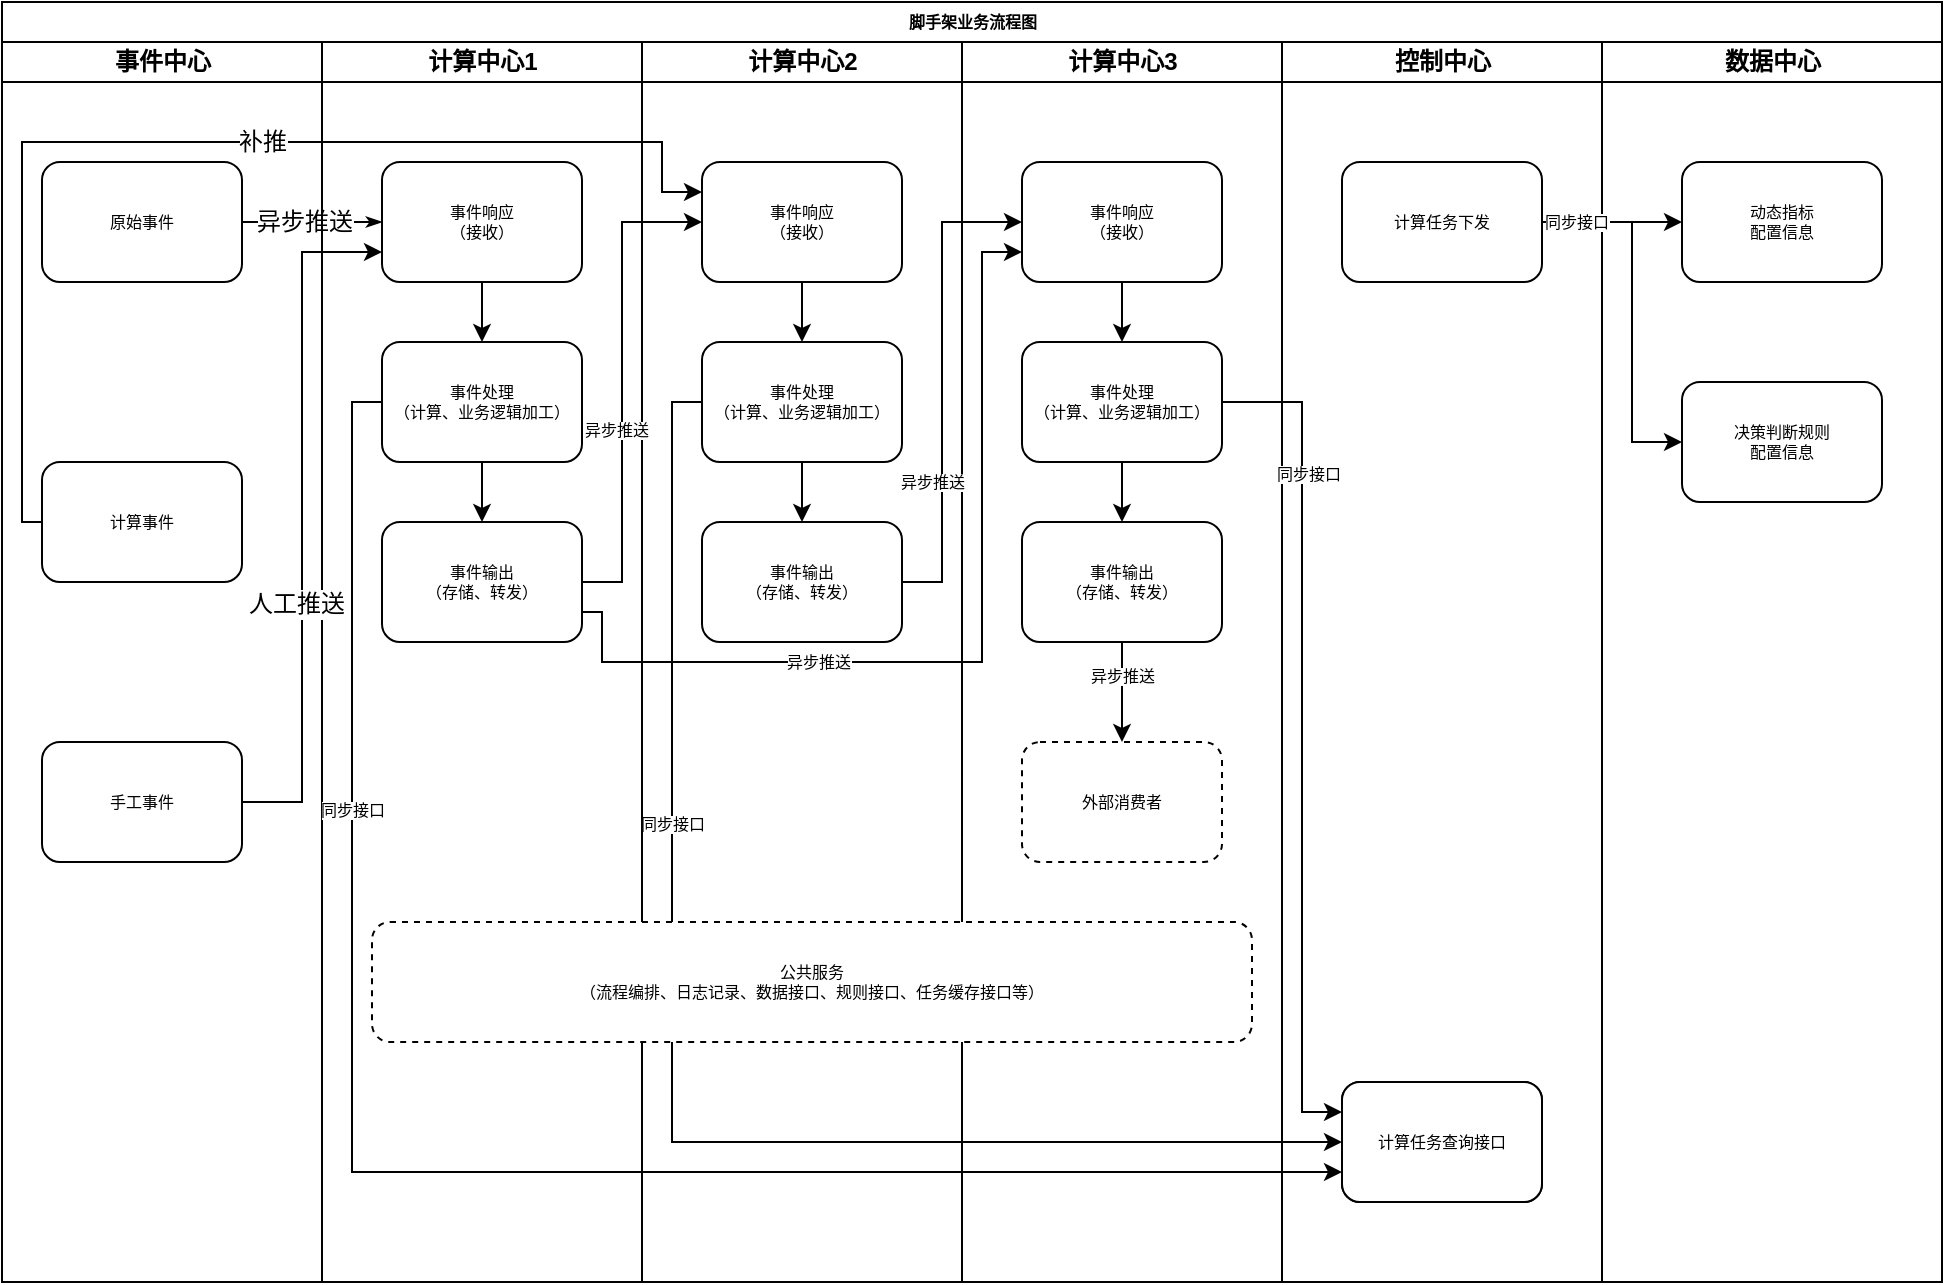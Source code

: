 <mxfile version="12.9.0" type="github">
  <diagram name="Page-1" id="74e2e168-ea6b-b213-b513-2b3c1d86103e">
    <mxGraphModel dx="1186" dy="551" grid="1" gridSize="10" guides="1" tooltips="1" connect="1" arrows="1" fold="1" page="1" pageScale="1" pageWidth="1100" pageHeight="850" background="#ffffff" math="0" shadow="0">
      <root>
        <mxCell id="0" />
        <mxCell id="1" parent="0" />
        <mxCell id="77e6c97f196da883-1" value="脚手架业务流程图" style="swimlane;html=1;childLayout=stackLayout;startSize=20;rounded=0;shadow=0;labelBackgroundColor=none;strokeWidth=1;fontFamily=Verdana;fontSize=8;align=center;" parent="1" vertex="1">
          <mxGeometry x="65" y="40" width="970" height="640" as="geometry" />
        </mxCell>
        <mxCell id="iI2FmbBAY16OOEgHfnBO-54" style="edgeStyle=orthogonalEdgeStyle;rounded=0;orthogonalLoop=1;jettySize=auto;html=1;entryX=0;entryY=0.5;entryDx=0;entryDy=0;exitX=0;exitY=0.5;exitDx=0;exitDy=0;verticalAlign=bottom;" parent="77e6c97f196da883-1" source="iI2FmbBAY16OOEgHfnBO-5" target="iI2FmbBAY16OOEgHfnBO-51" edge="1">
          <mxGeometry relative="1" as="geometry">
            <mxPoint x="345" y="200" as="sourcePoint" />
            <mxPoint x="730" y="510" as="targetPoint" />
            <Array as="points">
              <mxPoint x="335" y="200" />
              <mxPoint x="335" y="570" />
            </Array>
          </mxGeometry>
        </mxCell>
        <mxCell id="iI2FmbBAY16OOEgHfnBO-70" value="同步接口" style="text;html=1;align=center;verticalAlign=middle;resizable=0;points=[];labelBackgroundColor=#ffffff;fontSize=8;fontFamily=Verdana;" parent="iI2FmbBAY16OOEgHfnBO-54" vertex="1" connectable="0">
          <mxGeometry x="-0.349" relative="1" as="geometry">
            <mxPoint y="-9.17" as="offset" />
          </mxGeometry>
        </mxCell>
        <mxCell id="77e6c97f196da883-2" value="事件中心" style="swimlane;html=1;startSize=20;" parent="77e6c97f196da883-1" vertex="1">
          <mxGeometry y="20" width="160" height="620" as="geometry" />
        </mxCell>
        <mxCell id="77e6c97f196da883-8" value="原始事件" style="rounded=1;whiteSpace=wrap;html=1;shadow=0;labelBackgroundColor=none;strokeWidth=1;fontFamily=Verdana;fontSize=8;align=center;" parent="77e6c97f196da883-2" vertex="1">
          <mxGeometry x="20" y="60" width="100" height="60" as="geometry" />
        </mxCell>
        <mxCell id="77e6c97f196da883-9" value="计算事件" style="rounded=1;whiteSpace=wrap;html=1;shadow=0;labelBackgroundColor=none;strokeWidth=1;fontFamily=Verdana;fontSize=8;align=center;" parent="77e6c97f196da883-2" vertex="1">
          <mxGeometry x="20" y="210" width="100" height="60" as="geometry" />
        </mxCell>
        <mxCell id="iI2FmbBAY16OOEgHfnBO-1" value="手工事件" style="rounded=1;whiteSpace=wrap;html=1;shadow=0;labelBackgroundColor=none;strokeWidth=1;fontFamily=Verdana;fontSize=8;align=center;" parent="77e6c97f196da883-2" vertex="1">
          <mxGeometry x="20" y="350" width="100" height="60" as="geometry" />
        </mxCell>
        <mxCell id="77e6c97f196da883-26" style="edgeStyle=orthogonalEdgeStyle;rounded=1;html=1;labelBackgroundColor=none;startArrow=none;startFill=0;startSize=5;endArrow=classicThin;endFill=1;endSize=5;jettySize=auto;orthogonalLoop=1;strokeWidth=1;fontFamily=Verdana;fontSize=8" parent="77e6c97f196da883-1" source="77e6c97f196da883-8" target="77e6c97f196da883-11" edge="1">
          <mxGeometry relative="1" as="geometry" />
        </mxCell>
        <mxCell id="iI2FmbBAY16OOEgHfnBO-25" value="异步推送" style="text;html=1;align=center;verticalAlign=middle;resizable=0;points=[];labelBackgroundColor=#ffffff;" parent="77e6c97f196da883-26" vertex="1" connectable="0">
          <mxGeometry x="-0.124" relative="1" as="geometry">
            <mxPoint as="offset" />
          </mxGeometry>
        </mxCell>
        <mxCell id="77e6c97f196da883-3" value="计算中心1" style="swimlane;html=1;startSize=20;" parent="77e6c97f196da883-1" vertex="1">
          <mxGeometry x="160" y="20" width="160" height="620" as="geometry" />
        </mxCell>
        <mxCell id="iI2FmbBAY16OOEgHfnBO-15" value="" style="edgeStyle=orthogonalEdgeStyle;rounded=0;orthogonalLoop=1;jettySize=auto;html=1;" parent="77e6c97f196da883-3" source="77e6c97f196da883-11" target="iI2FmbBAY16OOEgHfnBO-2" edge="1">
          <mxGeometry relative="1" as="geometry" />
        </mxCell>
        <mxCell id="77e6c97f196da883-11" value="事件响应&lt;br&gt;（接收）" style="rounded=1;whiteSpace=wrap;html=1;shadow=0;labelBackgroundColor=none;strokeWidth=1;fontFamily=Verdana;fontSize=8;align=center;" parent="77e6c97f196da883-3" vertex="1">
          <mxGeometry x="30" y="60" width="100" height="60" as="geometry" />
        </mxCell>
        <mxCell id="iI2FmbBAY16OOEgHfnBO-16" value="" style="edgeStyle=orthogonalEdgeStyle;rounded=0;orthogonalLoop=1;jettySize=auto;html=1;" parent="77e6c97f196da883-3" source="iI2FmbBAY16OOEgHfnBO-2" target="iI2FmbBAY16OOEgHfnBO-3" edge="1">
          <mxGeometry relative="1" as="geometry" />
        </mxCell>
        <mxCell id="iI2FmbBAY16OOEgHfnBO-2" value="事件处理&lt;br&gt;（计算、业务逻辑加工）" style="rounded=1;whiteSpace=wrap;html=1;shadow=0;labelBackgroundColor=none;strokeWidth=1;fontFamily=Verdana;fontSize=8;align=center;" parent="77e6c97f196da883-3" vertex="1">
          <mxGeometry x="30" y="150" width="100" height="60" as="geometry" />
        </mxCell>
        <mxCell id="iI2FmbBAY16OOEgHfnBO-3" value="事件输出&lt;br&gt;（存储、转发）" style="rounded=1;whiteSpace=wrap;html=1;shadow=0;labelBackgroundColor=none;strokeWidth=1;fontFamily=Verdana;fontSize=8;align=center;" parent="77e6c97f196da883-3" vertex="1">
          <mxGeometry x="30" y="240" width="100" height="60" as="geometry" />
        </mxCell>
        <mxCell id="77e6c97f196da883-4" value="计算中心2" style="swimlane;html=1;startSize=20;" parent="77e6c97f196da883-1" vertex="1">
          <mxGeometry x="320" y="20" width="160" height="620" as="geometry" />
        </mxCell>
        <mxCell id="iI2FmbBAY16OOEgHfnBO-17" value="" style="edgeStyle=orthogonalEdgeStyle;rounded=0;orthogonalLoop=1;jettySize=auto;html=1;" parent="77e6c97f196da883-4" source="77e6c97f196da883-12" target="iI2FmbBAY16OOEgHfnBO-5" edge="1">
          <mxGeometry relative="1" as="geometry" />
        </mxCell>
        <mxCell id="77e6c97f196da883-12" value="&lt;span style=&quot;white-space: normal&quot;&gt;事件响应&lt;/span&gt;&lt;br style=&quot;white-space: normal&quot;&gt;&lt;span style=&quot;white-space: normal&quot;&gt;（接收）&lt;/span&gt;" style="rounded=1;whiteSpace=wrap;html=1;shadow=0;labelBackgroundColor=none;strokeWidth=1;fontFamily=Verdana;fontSize=8;align=center;" parent="77e6c97f196da883-4" vertex="1">
          <mxGeometry x="30" y="60" width="100" height="60" as="geometry" />
        </mxCell>
        <mxCell id="iI2FmbBAY16OOEgHfnBO-18" value="" style="edgeStyle=orthogonalEdgeStyle;rounded=0;orthogonalLoop=1;jettySize=auto;html=1;" parent="77e6c97f196da883-4" source="iI2FmbBAY16OOEgHfnBO-5" target="iI2FmbBAY16OOEgHfnBO-6" edge="1">
          <mxGeometry relative="1" as="geometry" />
        </mxCell>
        <mxCell id="iI2FmbBAY16OOEgHfnBO-5" value="&lt;span style=&quot;white-space: normal&quot;&gt;事件处理&lt;/span&gt;&lt;br style=&quot;white-space: normal&quot;&gt;&lt;span style=&quot;white-space: normal&quot;&gt;（计算、业务逻辑加工）&lt;/span&gt;" style="rounded=1;whiteSpace=wrap;html=1;shadow=0;labelBackgroundColor=none;strokeWidth=1;fontFamily=Verdana;fontSize=8;align=center;" parent="77e6c97f196da883-4" vertex="1">
          <mxGeometry x="30" y="150" width="100" height="60" as="geometry" />
        </mxCell>
        <mxCell id="iI2FmbBAY16OOEgHfnBO-6" value="&lt;span style=&quot;white-space: normal&quot;&gt;事件输出&lt;/span&gt;&lt;br style=&quot;white-space: normal&quot;&gt;&lt;span style=&quot;white-space: normal&quot;&gt;（存储、转发）&lt;/span&gt;" style="rounded=1;whiteSpace=wrap;html=1;shadow=0;labelBackgroundColor=none;strokeWidth=1;fontFamily=Verdana;fontSize=8;align=center;" parent="77e6c97f196da883-4" vertex="1">
          <mxGeometry x="30" y="240" width="100" height="60" as="geometry" />
        </mxCell>
        <mxCell id="77e6c97f196da883-5" value="计算中心3" style="swimlane;html=1;startSize=20;" parent="77e6c97f196da883-1" vertex="1">
          <mxGeometry x="480" y="20" width="160" height="620" as="geometry" />
        </mxCell>
        <mxCell id="iI2FmbBAY16OOEgHfnBO-19" value="" style="edgeStyle=orthogonalEdgeStyle;rounded=0;orthogonalLoop=1;jettySize=auto;html=1;" parent="77e6c97f196da883-5" source="iI2FmbBAY16OOEgHfnBO-12" target="iI2FmbBAY16OOEgHfnBO-13" edge="1">
          <mxGeometry relative="1" as="geometry" />
        </mxCell>
        <mxCell id="iI2FmbBAY16OOEgHfnBO-12" value="&lt;span style=&quot;white-space: normal&quot;&gt;事件响应&lt;/span&gt;&lt;br style=&quot;white-space: normal&quot;&gt;&lt;span style=&quot;white-space: normal&quot;&gt;（接收）&lt;/span&gt;" style="rounded=1;whiteSpace=wrap;html=1;shadow=0;labelBackgroundColor=none;strokeWidth=1;fontFamily=Verdana;fontSize=8;align=center;" parent="77e6c97f196da883-5" vertex="1">
          <mxGeometry x="30" y="60" width="100" height="60" as="geometry" />
        </mxCell>
        <mxCell id="iI2FmbBAY16OOEgHfnBO-20" value="" style="edgeStyle=orthogonalEdgeStyle;rounded=0;orthogonalLoop=1;jettySize=auto;html=1;" parent="77e6c97f196da883-5" source="iI2FmbBAY16OOEgHfnBO-13" target="iI2FmbBAY16OOEgHfnBO-14" edge="1">
          <mxGeometry relative="1" as="geometry" />
        </mxCell>
        <mxCell id="iI2FmbBAY16OOEgHfnBO-13" value="&lt;span style=&quot;white-space: normal&quot;&gt;事件处理&lt;/span&gt;&lt;br style=&quot;white-space: normal&quot;&gt;&lt;span style=&quot;white-space: normal&quot;&gt;（计算、业务逻辑加工）&lt;/span&gt;" style="rounded=1;whiteSpace=wrap;html=1;shadow=0;labelBackgroundColor=none;strokeWidth=1;fontFamily=Verdana;fontSize=8;align=center;" parent="77e6c97f196da883-5" vertex="1">
          <mxGeometry x="30" y="150" width="100" height="60" as="geometry" />
        </mxCell>
        <mxCell id="iI2FmbBAY16OOEgHfnBO-14" value="&lt;span style=&quot;white-space: normal&quot;&gt;事件输出&lt;/span&gt;&lt;br style=&quot;white-space: normal&quot;&gt;&lt;span style=&quot;white-space: normal&quot;&gt;（存储、转发）&lt;/span&gt;" style="rounded=1;whiteSpace=wrap;html=1;shadow=0;labelBackgroundColor=none;strokeWidth=1;fontFamily=Verdana;fontSize=8;align=center;" parent="77e6c97f196da883-5" vertex="1">
          <mxGeometry x="30" y="240" width="100" height="60" as="geometry" />
        </mxCell>
        <mxCell id="iI2FmbBAY16OOEgHfnBO-58" value="外部消费者" style="rounded=1;whiteSpace=wrap;html=1;shadow=0;labelBackgroundColor=none;strokeWidth=1;fontFamily=Verdana;fontSize=8;align=center;dashed=1;" parent="77e6c97f196da883-5" vertex="1">
          <mxGeometry x="30" y="350" width="100" height="60" as="geometry" />
        </mxCell>
        <mxCell id="iI2FmbBAY16OOEgHfnBO-56" style="edgeStyle=elbowEdgeStyle;rounded=0;orthogonalLoop=1;jettySize=auto;elbow=vertical;html=1;entryX=0.5;entryY=0;entryDx=0;entryDy=0;" parent="77e6c97f196da883-5" source="iI2FmbBAY16OOEgHfnBO-14" target="iI2FmbBAY16OOEgHfnBO-58" edge="1">
          <mxGeometry relative="1" as="geometry">
            <mxPoint x="85" y="350" as="targetPoint" />
            <Array as="points">
              <mxPoint x="80" y="320" />
            </Array>
          </mxGeometry>
        </mxCell>
        <mxCell id="iI2FmbBAY16OOEgHfnBO-77" value="异步推送" style="text;html=1;align=center;verticalAlign=middle;resizable=0;points=[];labelBackgroundColor=#ffffff;fontSize=8;fontFamily=Verdana;" parent="iI2FmbBAY16OOEgHfnBO-56" vertex="1" connectable="0">
          <mxGeometry x="-0.2" y="3" relative="1" as="geometry">
            <mxPoint x="-3" y="-3" as="offset" />
          </mxGeometry>
        </mxCell>
        <mxCell id="iI2FmbBAY16OOEgHfnBO-60" value="公共服务&lt;br&gt;（流程编排、日志记录、数据接口、规则接口、任务缓存接口等）" style="rounded=1;whiteSpace=wrap;html=1;shadow=0;dashed=1;strokeWidth=1;fontFamily=Verdana;fontSize=8;" parent="77e6c97f196da883-5" vertex="1">
          <mxGeometry x="-295" y="440" width="440" height="60" as="geometry" />
        </mxCell>
        <mxCell id="77e6c97f196da883-6" value="控制中心" style="swimlane;html=1;startSize=20;" parent="77e6c97f196da883-1" vertex="1">
          <mxGeometry x="640" y="20" width="160" height="620" as="geometry" />
        </mxCell>
        <mxCell id="iI2FmbBAY16OOEgHfnBO-31" value="计算任务下发" style="rounded=1;whiteSpace=wrap;html=1;shadow=0;labelBackgroundColor=none;strokeWidth=1;fontFamily=Verdana;fontSize=8;align=center;" parent="77e6c97f196da883-6" vertex="1">
          <mxGeometry x="30" y="60" width="100" height="60" as="geometry" />
        </mxCell>
        <mxCell id="iI2FmbBAY16OOEgHfnBO-51" value="数据查询接口" style="rounded=1;whiteSpace=wrap;html=1;shadow=0;labelBackgroundColor=none;strokeWidth=1;fontFamily=Verdana;fontSize=8;align=center;" parent="77e6c97f196da883-6" vertex="1">
          <mxGeometry x="30" y="520" width="100" height="60" as="geometry" />
        </mxCell>
        <mxCell id="iI2FmbBAY16OOEgHfnBO-66" value="计算任务查询接口" style="rounded=1;whiteSpace=wrap;html=1;shadow=0;labelBackgroundColor=none;strokeWidth=1;fontFamily=Verdana;fontSize=8;align=center;" parent="77e6c97f196da883-6" vertex="1">
          <mxGeometry x="30" y="520" width="100" height="60" as="geometry" />
        </mxCell>
        <mxCell id="77e6c97f196da883-7" value="数据中心" style="swimlane;html=1;startSize=20;" parent="77e6c97f196da883-1" vertex="1">
          <mxGeometry x="800" y="20" width="170" height="620" as="geometry" />
        </mxCell>
        <mxCell id="iI2FmbBAY16OOEgHfnBO-36" value="决策判断规则&lt;br&gt;配置信息" style="rounded=1;whiteSpace=wrap;html=1;shadow=0;labelBackgroundColor=none;strokeWidth=1;fontFamily=Verdana;fontSize=8;align=center;" parent="77e6c97f196da883-7" vertex="1">
          <mxGeometry x="40" y="170" width="100" height="60" as="geometry" />
        </mxCell>
        <mxCell id="iI2FmbBAY16OOEgHfnBO-38" value="动态指标&lt;br&gt;配置信息" style="rounded=1;whiteSpace=wrap;html=1;shadow=0;labelBackgroundColor=none;strokeWidth=1;fontFamily=Verdana;fontSize=8;align=center;" parent="77e6c97f196da883-7" vertex="1">
          <mxGeometry x="40" y="60" width="100" height="60" as="geometry" />
        </mxCell>
        <mxCell id="iI2FmbBAY16OOEgHfnBO-21" style="edgeStyle=orthogonalEdgeStyle;rounded=0;orthogonalLoop=1;jettySize=auto;html=1;entryX=0;entryY=0.5;entryDx=0;entryDy=0;" parent="77e6c97f196da883-1" source="iI2FmbBAY16OOEgHfnBO-3" target="77e6c97f196da883-12" edge="1">
          <mxGeometry relative="1" as="geometry">
            <Array as="points">
              <mxPoint x="310" y="290" />
              <mxPoint x="310" y="110" />
            </Array>
          </mxGeometry>
        </mxCell>
        <mxCell id="iI2FmbBAY16OOEgHfnBO-71" value="异步推送" style="text;html=1;align=center;verticalAlign=middle;resizable=0;points=[];labelBackgroundColor=#ffffff;fontSize=8;fontFamily=Verdana;" parent="iI2FmbBAY16OOEgHfnBO-21" vertex="1" connectable="0">
          <mxGeometry x="-0.197" y="3" relative="1" as="geometry">
            <mxPoint as="offset" />
          </mxGeometry>
        </mxCell>
        <mxCell id="iI2FmbBAY16OOEgHfnBO-22" style="edgeStyle=orthogonalEdgeStyle;rounded=0;orthogonalLoop=1;jettySize=auto;html=1;entryX=0;entryY=0.75;entryDx=0;entryDy=0;exitX=1;exitY=0.75;exitDx=0;exitDy=0;" parent="77e6c97f196da883-1" source="iI2FmbBAY16OOEgHfnBO-3" target="iI2FmbBAY16OOEgHfnBO-12" edge="1">
          <mxGeometry relative="1" as="geometry">
            <Array as="points">
              <mxPoint x="300" y="305" />
              <mxPoint x="300" y="330" />
              <mxPoint x="490" y="330" />
              <mxPoint x="490" y="125" />
            </Array>
          </mxGeometry>
        </mxCell>
        <mxCell id="iI2FmbBAY16OOEgHfnBO-75" value="异步推送" style="text;html=1;align=center;verticalAlign=middle;resizable=0;points=[];labelBackgroundColor=#ffffff;fontSize=8;fontFamily=Verdana;" parent="iI2FmbBAY16OOEgHfnBO-22" vertex="1" connectable="0">
          <mxGeometry x="-0.365" relative="1" as="geometry">
            <mxPoint as="offset" />
          </mxGeometry>
        </mxCell>
        <object label="" id="iI2FmbBAY16OOEgHfnBO-23">
          <mxCell style="edgeStyle=orthogonalEdgeStyle;rounded=0;orthogonalLoop=1;jettySize=auto;html=1;entryX=0;entryY=0.25;entryDx=0;entryDy=0;" parent="77e6c97f196da883-1" source="77e6c97f196da883-9" target="77e6c97f196da883-12" edge="1">
            <mxGeometry relative="1" as="geometry">
              <Array as="points">
                <mxPoint x="10" y="260" />
                <mxPoint x="10" y="70" />
                <mxPoint x="330" y="70" />
                <mxPoint x="330" y="95" />
              </Array>
            </mxGeometry>
          </mxCell>
        </object>
        <mxCell id="iI2FmbBAY16OOEgHfnBO-24" value="补推" style="text;html=1;align=center;verticalAlign=middle;resizable=0;points=[];labelBackgroundColor=#ffffff;" parent="iI2FmbBAY16OOEgHfnBO-23" vertex="1" connectable="0">
          <mxGeometry x="-0.434" y="3" relative="1" as="geometry">
            <mxPoint x="123" y="-40.03" as="offset" />
          </mxGeometry>
        </mxCell>
        <mxCell id="iI2FmbBAY16OOEgHfnBO-26" style="edgeStyle=orthogonalEdgeStyle;rounded=0;orthogonalLoop=1;jettySize=auto;html=1;entryX=0;entryY=0.5;entryDx=0;entryDy=0;" parent="77e6c97f196da883-1" source="iI2FmbBAY16OOEgHfnBO-6" target="iI2FmbBAY16OOEgHfnBO-12" edge="1">
          <mxGeometry relative="1" as="geometry">
            <Array as="points">
              <mxPoint x="470" y="290" />
              <mxPoint x="470" y="110" />
            </Array>
          </mxGeometry>
        </mxCell>
        <mxCell id="iI2FmbBAY16OOEgHfnBO-76" value="异步推送" style="text;html=1;align=center;verticalAlign=middle;resizable=0;points=[];labelBackgroundColor=#ffffff;fontSize=8;fontFamily=Verdana;" parent="iI2FmbBAY16OOEgHfnBO-26" vertex="1" connectable="0">
          <mxGeometry x="-0.301" y="3" relative="1" as="geometry">
            <mxPoint x="-2" y="14.17" as="offset" />
          </mxGeometry>
        </mxCell>
        <mxCell id="iI2FmbBAY16OOEgHfnBO-29" style="edgeStyle=orthogonalEdgeStyle;rounded=0;orthogonalLoop=1;jettySize=auto;html=1;entryX=0;entryY=0.75;entryDx=0;entryDy=0;" parent="77e6c97f196da883-1" source="iI2FmbBAY16OOEgHfnBO-1" target="77e6c97f196da883-11" edge="1">
          <mxGeometry relative="1" as="geometry">
            <Array as="points">
              <mxPoint x="150" y="400" />
              <mxPoint x="150" y="125" />
            </Array>
          </mxGeometry>
        </mxCell>
        <mxCell id="iI2FmbBAY16OOEgHfnBO-30" value="人工推送" style="text;html=1;align=center;verticalAlign=middle;resizable=0;points=[];labelBackgroundColor=#ffffff;" parent="iI2FmbBAY16OOEgHfnBO-29" vertex="1" connectable="0">
          <mxGeometry x="-0.252" y="3" relative="1" as="geometry">
            <mxPoint as="offset" />
          </mxGeometry>
        </mxCell>
        <mxCell id="iI2FmbBAY16OOEgHfnBO-49" style="edgeStyle=orthogonalEdgeStyle;rounded=0;orthogonalLoop=1;jettySize=auto;html=1;entryX=0;entryY=0.5;entryDx=0;entryDy=0;" parent="77e6c97f196da883-1" source="iI2FmbBAY16OOEgHfnBO-31" target="iI2FmbBAY16OOEgHfnBO-38" edge="1">
          <mxGeometry relative="1" as="geometry" />
        </mxCell>
        <mxCell id="iI2FmbBAY16OOEgHfnBO-50" style="edgeStyle=orthogonalEdgeStyle;rounded=0;orthogonalLoop=1;jettySize=auto;html=1;entryX=0;entryY=0.5;entryDx=0;entryDy=0;" parent="77e6c97f196da883-1" source="iI2FmbBAY16OOEgHfnBO-31" target="iI2FmbBAY16OOEgHfnBO-36" edge="1">
          <mxGeometry relative="1" as="geometry">
            <Array as="points">
              <mxPoint x="815" y="110" />
              <mxPoint x="815" y="220" />
            </Array>
          </mxGeometry>
        </mxCell>
        <mxCell id="iI2FmbBAY16OOEgHfnBO-67" value="同步接口" style="text;html=1;align=center;verticalAlign=middle;resizable=0;points=[];labelBackgroundColor=#ffffff;fontSize=8;fontFamily=Verdana;" parent="iI2FmbBAY16OOEgHfnBO-50" vertex="1" connectable="0">
          <mxGeometry x="-0.895" relative="1" as="geometry">
            <mxPoint x="6.89" as="offset" />
          </mxGeometry>
        </mxCell>
        <mxCell id="iI2FmbBAY16OOEgHfnBO-55" style="edgeStyle=orthogonalEdgeStyle;rounded=0;orthogonalLoop=1;jettySize=auto;html=1;entryX=0;entryY=0.25;entryDx=0;entryDy=0;exitX=1;exitY=0.5;exitDx=0;exitDy=0;" parent="77e6c97f196da883-1" source="iI2FmbBAY16OOEgHfnBO-13" target="iI2FmbBAY16OOEgHfnBO-51" edge="1">
          <mxGeometry relative="1" as="geometry">
            <mxPoint x="460" y="210" as="sourcePoint" />
            <mxPoint x="680" y="490" as="targetPoint" />
            <Array as="points">
              <mxPoint x="650" y="200" />
              <mxPoint x="650" y="555" />
            </Array>
          </mxGeometry>
        </mxCell>
        <mxCell id="iI2FmbBAY16OOEgHfnBO-68" value="同步接口" style="text;html=1;align=center;verticalAlign=middle;resizable=0;points=[];labelBackgroundColor=#ffffff;fontSize=8;fontFamily=Verdana;" parent="iI2FmbBAY16OOEgHfnBO-55" vertex="1" connectable="0">
          <mxGeometry x="-0.807" y="-36" relative="1" as="geometry">
            <mxPoint x="39" y="36" as="offset" />
          </mxGeometry>
        </mxCell>
        <mxCell id="iI2FmbBAY16OOEgHfnBO-64" style="edgeStyle=elbowEdgeStyle;rounded=0;orthogonalLoop=1;jettySize=auto;elbow=vertical;html=1;entryX=0;entryY=0.75;entryDx=0;entryDy=0;fontFamily=Verdana;fontSize=8;" parent="77e6c97f196da883-1" source="iI2FmbBAY16OOEgHfnBO-2" target="iI2FmbBAY16OOEgHfnBO-51" edge="1">
          <mxGeometry relative="1" as="geometry">
            <Array as="points">
              <mxPoint x="175" y="530" />
              <mxPoint x="395" y="585" />
            </Array>
          </mxGeometry>
        </mxCell>
        <mxCell id="iI2FmbBAY16OOEgHfnBO-69" value="同步接口" style="text;html=1;align=center;verticalAlign=middle;resizable=0;points=[];labelBackgroundColor=#ffffff;fontSize=8;fontFamily=Verdana;" parent="iI2FmbBAY16OOEgHfnBO-64" vertex="1" connectable="0">
          <mxGeometry x="-0.511" relative="1" as="geometry">
            <mxPoint as="offset" />
          </mxGeometry>
        </mxCell>
      </root>
    </mxGraphModel>
  </diagram>
</mxfile>
